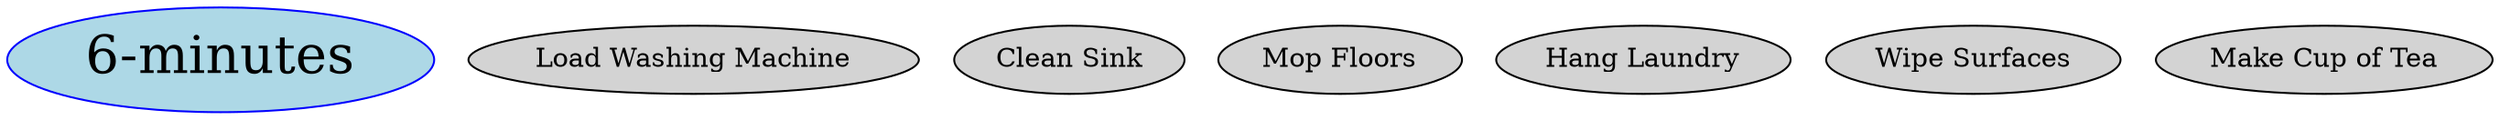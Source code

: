 // Task List
graph {
	node [style=filled]
	1 [label="6-minutes" color=blue fillcolor=lightblue fontsize=28]
	2 [label="Load Washing Machine"]
	3 [label="Clean Sink"]
	4 [label="Mop Floors"]
	5 [label="Hang Laundry"]
	6 [label="Wipe Surfaces"]
	7 [label="Make Cup of Tea"]
}
